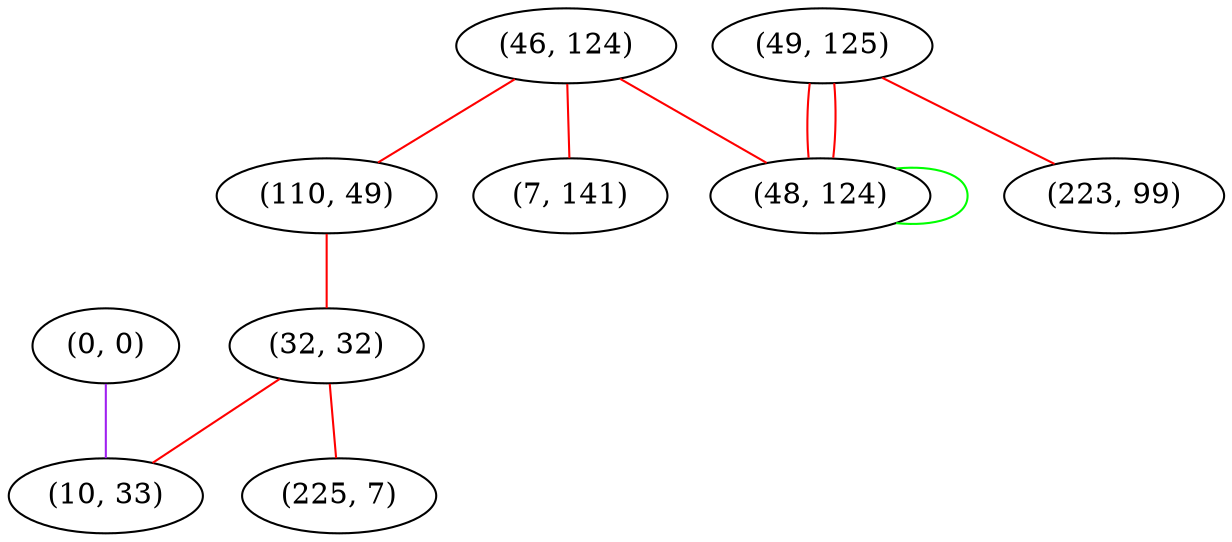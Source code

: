 graph "" {
"(46, 124)";
"(110, 49)";
"(32, 32)";
"(49, 125)";
"(7, 141)";
"(48, 124)";
"(0, 0)";
"(10, 33)";
"(225, 7)";
"(223, 99)";
"(46, 124)" -- "(110, 49)"  [color=red, key=0, weight=1];
"(46, 124)" -- "(7, 141)"  [color=red, key=0, weight=1];
"(46, 124)" -- "(48, 124)"  [color=red, key=0, weight=1];
"(110, 49)" -- "(32, 32)"  [color=red, key=0, weight=1];
"(32, 32)" -- "(10, 33)"  [color=red, key=0, weight=1];
"(32, 32)" -- "(225, 7)"  [color=red, key=0, weight=1];
"(49, 125)" -- "(223, 99)"  [color=red, key=0, weight=1];
"(49, 125)" -- "(48, 124)"  [color=red, key=0, weight=1];
"(49, 125)" -- "(48, 124)"  [color=red, key=1, weight=1];
"(48, 124)" -- "(48, 124)"  [color=green, key=0, weight=2];
"(0, 0)" -- "(10, 33)"  [color=purple, key=0, weight=4];
}
